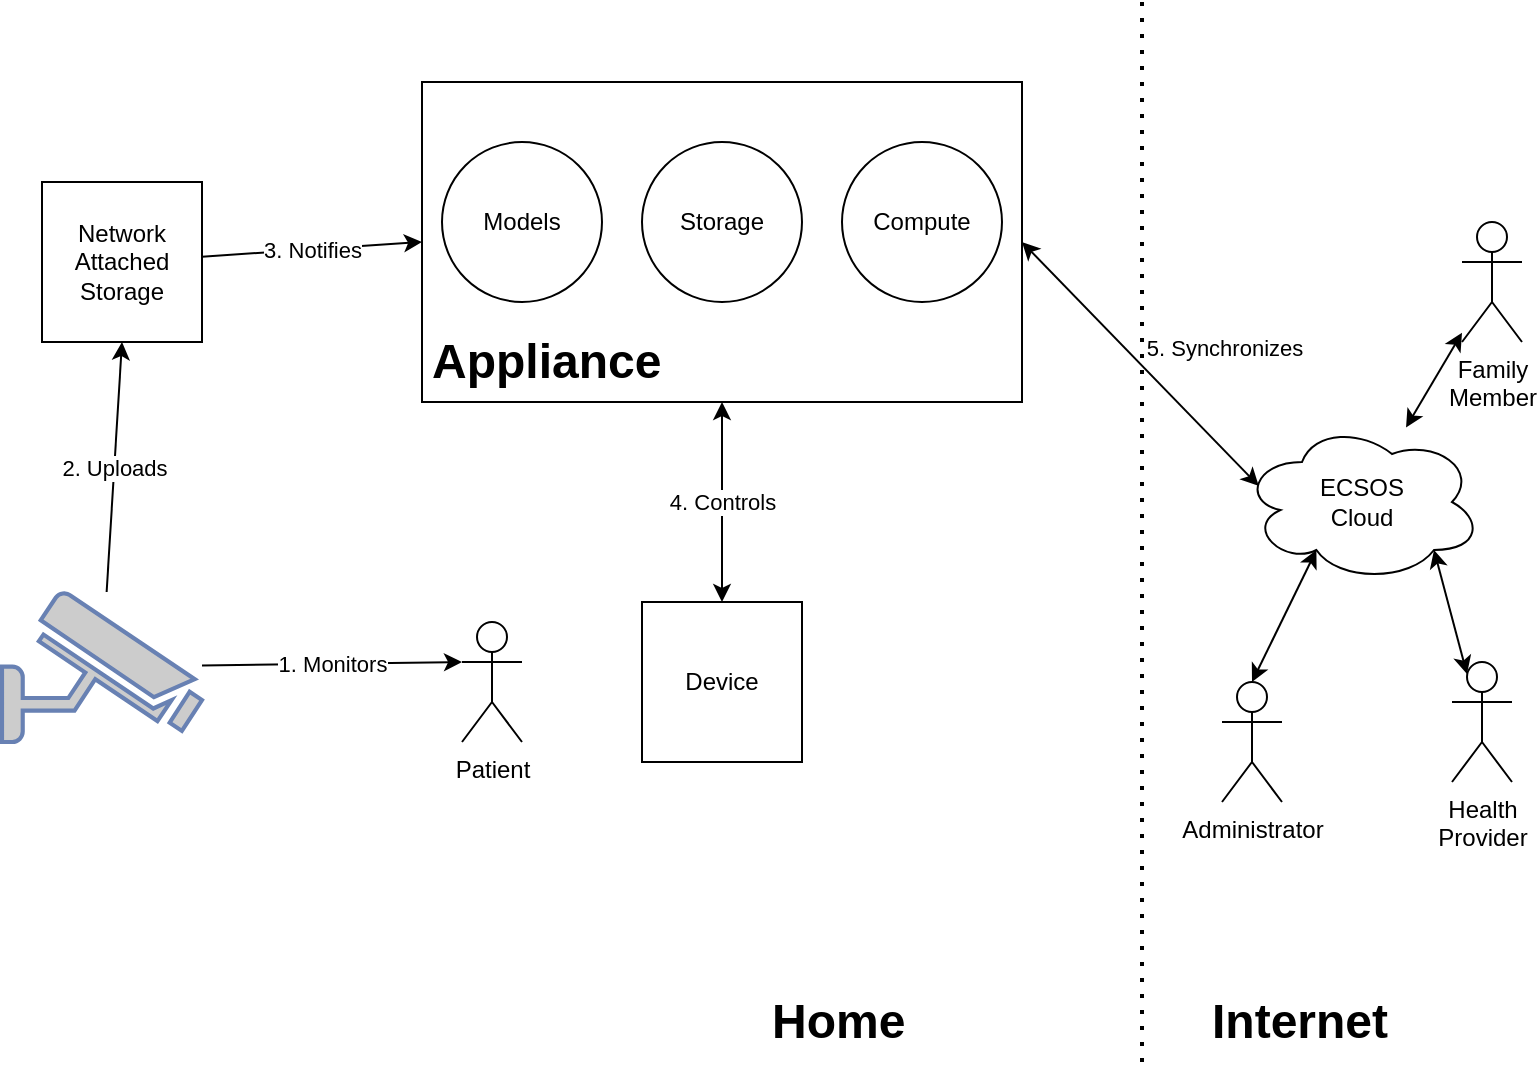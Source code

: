 <mxfile version="14.7.3" type="device"><diagram id="IOz0ng4738yGGPwaixdK" name="Page-1"><mxGraphModel dx="1232" dy="1105" grid="1" gridSize="10" guides="1" tooltips="1" connect="1" arrows="1" fold="1" page="1" pageScale="1" pageWidth="850" pageHeight="1100" math="0" shadow="0"><root><mxCell id="0"/><mxCell id="1" parent="0"/><mxCell id="prbcp5khmdGpy24RCitD-1" value="Patient" style="shape=umlActor;verticalLabelPosition=bottom;verticalAlign=top;html=1;outlineConnect=0;" vertex="1" parent="1"><mxGeometry x="270" y="490" width="30" height="60" as="geometry"/></mxCell><mxCell id="prbcp5khmdGpy24RCitD-2" value="" style="fontColor=#0066CC;verticalAlign=top;verticalLabelPosition=bottom;labelPosition=center;align=center;html=1;outlineConnect=0;fillColor=#CCCCCC;strokeColor=#6881B3;gradientColor=none;gradientDirection=north;strokeWidth=2;shape=mxgraph.networks.security_camera;" vertex="1" parent="1"><mxGeometry x="40" y="475" width="100" height="75" as="geometry"/></mxCell><mxCell id="prbcp5khmdGpy24RCitD-4" value="" style="endArrow=none;dashed=1;html=1;dashPattern=1 3;strokeWidth=2;" edge="1" parent="1"><mxGeometry width="50" height="50" relative="1" as="geometry"><mxPoint x="610" y="710" as="sourcePoint"/><mxPoint x="610" y="180" as="targetPoint"/></mxGeometry></mxCell><mxCell id="prbcp5khmdGpy24RCitD-5" value="Network&lt;br&gt;Attached&lt;br&gt;Storage" style="whiteSpace=wrap;html=1;aspect=fixed;" vertex="1" parent="1"><mxGeometry x="60" y="270" width="80" height="80" as="geometry"/></mxCell><mxCell id="prbcp5khmdGpy24RCitD-6" value="1. Monitors" style="endArrow=classic;html=1;entryX=0;entryY=0.333;entryDx=0;entryDy=0;entryPerimeter=0;" edge="1" parent="1" source="prbcp5khmdGpy24RCitD-2" target="prbcp5khmdGpy24RCitD-1"><mxGeometry width="50" height="50" relative="1" as="geometry"><mxPoint x="400" y="590" as="sourcePoint"/><mxPoint x="450" y="540" as="targetPoint"/></mxGeometry></mxCell><mxCell id="prbcp5khmdGpy24RCitD-7" value="2. Uploads" style="endArrow=classic;html=1;entryX=0.5;entryY=1;entryDx=0;entryDy=0;" edge="1" parent="1" source="prbcp5khmdGpy24RCitD-2" target="prbcp5khmdGpy24RCitD-5"><mxGeometry width="50" height="50" relative="1" as="geometry"><mxPoint x="400" y="590" as="sourcePoint"/><mxPoint x="450" y="540" as="targetPoint"/></mxGeometry></mxCell><mxCell id="prbcp5khmdGpy24RCitD-15" value="3. Notifies" style="endArrow=classic;html=1;entryX=0;entryY=0.5;entryDx=0;entryDy=0;" edge="1" parent="1" source="prbcp5khmdGpy24RCitD-5" target="prbcp5khmdGpy24RCitD-9"><mxGeometry width="50" height="50" relative="1" as="geometry"><mxPoint x="400" y="570" as="sourcePoint"/><mxPoint x="450" y="520" as="targetPoint"/></mxGeometry></mxCell><mxCell id="prbcp5khmdGpy24RCitD-16" value="Device" style="whiteSpace=wrap;html=1;aspect=fixed;" vertex="1" parent="1"><mxGeometry x="360" y="480" width="80" height="80" as="geometry"/></mxCell><mxCell id="prbcp5khmdGpy24RCitD-17" value="" style="group" vertex="1" connectable="0" parent="1"><mxGeometry x="250" y="220" width="300" height="160" as="geometry"/></mxCell><mxCell id="prbcp5khmdGpy24RCitD-9" value="" style="rounded=0;whiteSpace=wrap;html=1;" vertex="1" parent="prbcp5khmdGpy24RCitD-17"><mxGeometry width="300" height="160" as="geometry"/></mxCell><mxCell id="prbcp5khmdGpy24RCitD-11" value="&lt;h1&gt;Appliance&lt;/h1&gt;" style="text;html=1;strokeColor=none;fillColor=none;spacing=5;spacingTop=-20;whiteSpace=wrap;overflow=hidden;rounded=0;" vertex="1" parent="prbcp5khmdGpy24RCitD-17"><mxGeometry y="120" width="130" height="40" as="geometry"/></mxCell><mxCell id="prbcp5khmdGpy24RCitD-12" value="Models" style="ellipse;whiteSpace=wrap;html=1;aspect=fixed;" vertex="1" parent="prbcp5khmdGpy24RCitD-17"><mxGeometry x="10" y="30" width="80" height="80" as="geometry"/></mxCell><mxCell id="prbcp5khmdGpy24RCitD-13" value="Storage" style="ellipse;whiteSpace=wrap;html=1;aspect=fixed;" vertex="1" parent="prbcp5khmdGpy24RCitD-17"><mxGeometry x="110" y="30" width="80" height="80" as="geometry"/></mxCell><mxCell id="prbcp5khmdGpy24RCitD-14" value="Compute" style="ellipse;whiteSpace=wrap;html=1;aspect=fixed;" vertex="1" parent="prbcp5khmdGpy24RCitD-17"><mxGeometry x="210" y="30" width="80" height="80" as="geometry"/></mxCell><mxCell id="prbcp5khmdGpy24RCitD-19" value="4. Controls" style="endArrow=classic;startArrow=classic;html=1;entryX=0.5;entryY=0;entryDx=0;entryDy=0;" edge="1" parent="1" source="prbcp5khmdGpy24RCitD-9" target="prbcp5khmdGpy24RCitD-16"><mxGeometry width="50" height="50" relative="1" as="geometry"><mxPoint x="400" y="570" as="sourcePoint"/><mxPoint x="430" y="490" as="targetPoint"/></mxGeometry></mxCell><mxCell id="prbcp5khmdGpy24RCitD-21" value="5. Synchronizes" style="endArrow=classic;startArrow=classic;html=1;entryX=1;entryY=0.5;entryDx=0;entryDy=0;exitX=0.07;exitY=0.4;exitDx=0;exitDy=0;exitPerimeter=0;" edge="1" parent="1" source="prbcp5khmdGpy24RCitD-22" target="prbcp5khmdGpy24RCitD-9"><mxGeometry x="-0.278" y="-35" width="50" height="50" relative="1" as="geometry"><mxPoint x="680" y="300" as="sourcePoint"/><mxPoint x="450" y="520" as="targetPoint"/><mxPoint as="offset"/></mxGeometry></mxCell><mxCell id="prbcp5khmdGpy24RCitD-22" value="ECSOS&lt;br&gt;Cloud" style="ellipse;shape=cloud;whiteSpace=wrap;html=1;" vertex="1" parent="1"><mxGeometry x="660" y="390" width="120" height="80" as="geometry"/></mxCell><mxCell id="prbcp5khmdGpy24RCitD-23" value="Health&lt;br&gt;Provider" style="shape=umlActor;verticalLabelPosition=bottom;verticalAlign=top;html=1;outlineConnect=0;" vertex="1" parent="1"><mxGeometry x="765" y="510" width="30" height="60" as="geometry"/></mxCell><mxCell id="prbcp5khmdGpy24RCitD-25" value="Family&lt;br&gt;Member" style="shape=umlActor;verticalLabelPosition=bottom;verticalAlign=top;html=1;outlineConnect=0;" vertex="1" parent="1"><mxGeometry x="770" y="290" width="30" height="60" as="geometry"/></mxCell><mxCell id="prbcp5khmdGpy24RCitD-26" value="" style="endArrow=classic;startArrow=classic;html=1;" edge="1" parent="1" source="prbcp5khmdGpy24RCitD-22" target="prbcp5khmdGpy24RCitD-25"><mxGeometry width="50" height="50" relative="1" as="geometry"><mxPoint x="400" y="570" as="sourcePoint"/><mxPoint x="450" y="520" as="targetPoint"/></mxGeometry></mxCell><mxCell id="prbcp5khmdGpy24RCitD-28" value="&lt;h1&gt;Home&lt;br&gt;&lt;/h1&gt;" style="text;html=1;strokeColor=none;fillColor=none;spacing=5;spacingTop=-20;whiteSpace=wrap;overflow=hidden;rounded=0;" vertex="1" parent="1"><mxGeometry x="420" y="670" width="80" height="40" as="geometry"/></mxCell><mxCell id="prbcp5khmdGpy24RCitD-29" value="&lt;h1&gt;Internet&lt;br&gt;&lt;/h1&gt;" style="text;html=1;strokeColor=none;fillColor=none;spacing=5;spacingTop=-20;whiteSpace=wrap;overflow=hidden;rounded=0;" vertex="1" parent="1"><mxGeometry x="640" y="670" width="130" height="40" as="geometry"/></mxCell><mxCell id="prbcp5khmdGpy24RCitD-31" value="" style="endArrow=classic;startArrow=classic;html=1;entryX=0.8;entryY=0.8;entryDx=0;entryDy=0;entryPerimeter=0;exitX=0.25;exitY=0.1;exitDx=0;exitDy=0;exitPerimeter=0;" edge="1" parent="1" source="prbcp5khmdGpy24RCitD-23" target="prbcp5khmdGpy24RCitD-22"><mxGeometry width="50" height="50" relative="1" as="geometry"><mxPoint x="400" y="570" as="sourcePoint"/><mxPoint x="450" y="520" as="targetPoint"/></mxGeometry></mxCell><mxCell id="prbcp5khmdGpy24RCitD-32" value="Administrator" style="shape=umlActor;verticalLabelPosition=bottom;verticalAlign=top;html=1;outlineConnect=0;" vertex="1" parent="1"><mxGeometry x="650" y="520" width="30" height="60" as="geometry"/></mxCell><mxCell id="prbcp5khmdGpy24RCitD-33" value="" style="endArrow=classic;startArrow=classic;html=1;exitX=0.5;exitY=0;exitDx=0;exitDy=0;exitPerimeter=0;entryX=0.31;entryY=0.8;entryDx=0;entryDy=0;entryPerimeter=0;" edge="1" parent="1" source="prbcp5khmdGpy24RCitD-32" target="prbcp5khmdGpy24RCitD-22"><mxGeometry width="50" height="50" relative="1" as="geometry"><mxPoint x="400" y="570" as="sourcePoint"/><mxPoint x="720" y="460" as="targetPoint"/></mxGeometry></mxCell></root></mxGraphModel></diagram></mxfile>